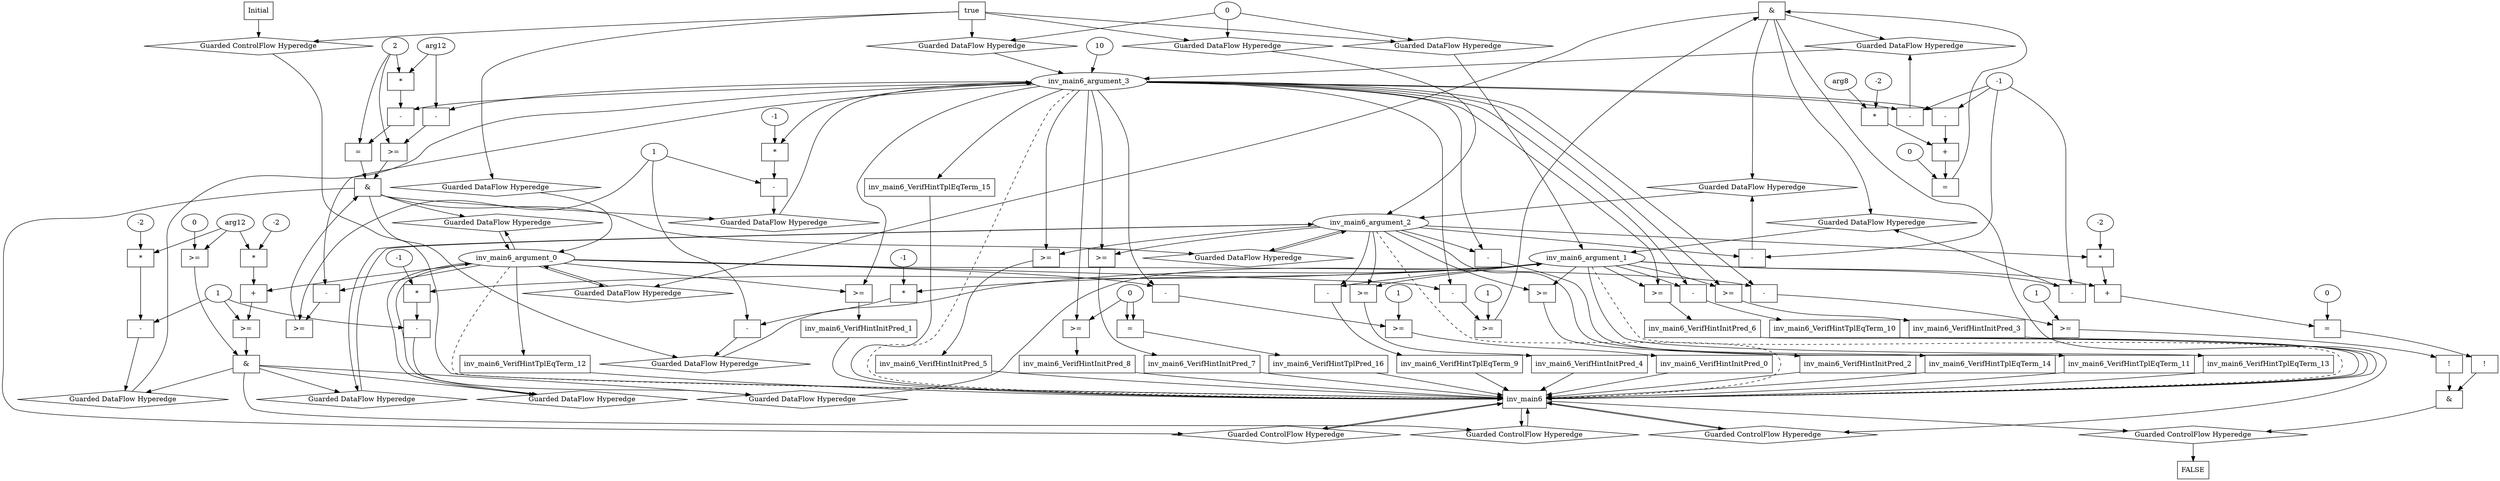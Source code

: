 digraph dag {
inv_main6 [label="inv_main6" shape="rect"];
FALSE [label="FALSE" shape="rect"];
Initial [label="Initial" shape="rect"];
ControlFowHyperEdge_0 [label="Guarded ControlFlow Hyperedge" shape="diamond"];
Initial -> ControlFowHyperEdge_0[label=""]
ControlFowHyperEdge_0 -> inv_main6[label=""]
ControlFowHyperEdge_1 [label="Guarded ControlFlow Hyperedge" shape="diamond"];
inv_main6 -> ControlFowHyperEdge_1[label=""]
ControlFowHyperEdge_1 -> inv_main6[label=""]
ControlFowHyperEdge_2 [label="Guarded ControlFlow Hyperedge" shape="diamond"];
inv_main6 -> ControlFowHyperEdge_2[label=""]
ControlFowHyperEdge_2 -> inv_main6[label=""]
ControlFowHyperEdge_3 [label="Guarded ControlFlow Hyperedge" shape="diamond"];
inv_main6 -> ControlFowHyperEdge_3[label=""]
ControlFowHyperEdge_3 -> inv_main6[label=""]
ControlFowHyperEdge_4 [label="Guarded ControlFlow Hyperedge" shape="diamond"];
inv_main6 -> ControlFowHyperEdge_4[label=""]
ControlFowHyperEdge_4 -> FALSE[label=""]
inv_main6_argument_0 [label="inv_main6_argument_0" shape="oval"];
inv_main6_argument_0 -> inv_main6[label="" style="dashed"]
inv_main6_argument_1 [label="inv_main6_argument_1" shape="oval"];
inv_main6_argument_1 -> inv_main6[label="" style="dashed"]
inv_main6_argument_2 [label="inv_main6_argument_2" shape="oval"];
inv_main6_argument_2 -> inv_main6[label="" style="dashed"]
inv_main6_argument_3 [label="inv_main6_argument_3" shape="oval"];
inv_main6_argument_3 -> inv_main6[label="" style="dashed"]

true_0 [label="true" shape="rect"];
true_0->ControlFowHyperEdge_0 [label=""];
xxxinv_main6___Initial_0xxxdataFlow_0_node_0 [label="0"];

xxxinv_main6___Initial_0xxxdataFlow_0_node_0->DataFowHyperEdge_0_inv_main6_argument_1 [label=""];

xxxinv_main6___Initial_0xxxdataFlow_0_node_0->DataFowHyperEdge_0_inv_main6_argument_2 [label=""];

xxxinv_main6___Initial_0xxxdataFlow_0_node_0->DataFowHyperEdge_0_inv_main6_argument_3 [label=""];
xxxinv_main6___inv_main6_1xxx_and [label="&" shape="rect"];
xxxinv_main6___inv_main6_1xxxguard_0_node_0 [label="=" shape="rect"];
xxxinv_main6___inv_main6_1xxxguard_0_node_1 [label="+" shape="rect"];
xxxinv_main6___inv_main6_1xxxguard_0_node_2 [label="-" shape="rect"];
xxxinv_main6___inv_main6_1xxxguard_0_node_5 [label="*" shape="rect"];
xxxinv_main6___inv_main6_1xxxguard_0_node_6 [label="-2"];
xxxinv_main6___inv_main6_1xxxguard_0_node_7 [label="arg8"];
xxxinv_main6___inv_main6_1xxxguard_0_node_8 [label="0"];
xxxinv_main6___inv_main6_1xxxguard_0_node_1->xxxinv_main6___inv_main6_1xxxguard_0_node_0
xxxinv_main6___inv_main6_1xxxguard_0_node_8->xxxinv_main6___inv_main6_1xxxguard_0_node_0
xxxinv_main6___inv_main6_1xxxguard_0_node_2->xxxinv_main6___inv_main6_1xxxguard_0_node_1
xxxinv_main6___inv_main6_1xxxguard_0_node_5->xxxinv_main6___inv_main6_1xxxguard_0_node_1
inv_main6_argument_3->xxxinv_main6___inv_main6_1xxxguard_0_node_2
xxxinv_main6___inv_main6_1xxxdataFlow_0_node_2->xxxinv_main6___inv_main6_1xxxguard_0_node_2
xxxinv_main6___inv_main6_1xxxguard_0_node_7->xxxinv_main6___inv_main6_1xxxguard_0_node_5
xxxinv_main6___inv_main6_1xxxguard_0_node_6->xxxinv_main6___inv_main6_1xxxguard_0_node_5

xxxinv_main6___inv_main6_1xxxguard_0_node_0->xxxinv_main6___inv_main6_1xxx_and [label=""];
xxxinv_main6___inv_main6_1xxxguard1_node_0 [label=">=" shape="rect"];
xxxinv_main6___inv_main6_1xxxguard1_node_1 [label="-" shape="rect"];
xxxinv_main6___inv_main6_1xxxguard1_node_4 [label="1"];
xxxinv_main6___inv_main6_1xxxguard1_node_1->xxxinv_main6___inv_main6_1xxxguard1_node_0
xxxinv_main6___inv_main6_1xxxguard1_node_4->xxxinv_main6___inv_main6_1xxxguard1_node_0
inv_main6_argument_0->xxxinv_main6___inv_main6_1xxxguard1_node_1
inv_main6_argument_3->xxxinv_main6___inv_main6_1xxxguard1_node_1

xxxinv_main6___inv_main6_1xxxguard1_node_0->xxxinv_main6___inv_main6_1xxx_and [label=""];
xxxinv_main6___inv_main6_1xxx_and->ControlFowHyperEdge_1 [label=""];
xxxinv_main6___inv_main6_1xxxdataFlow_0_node_0 [label="-" shape="rect"];
xxxinv_main6___inv_main6_1xxxdataFlow_0_node_2 [label="-1"];
inv_main6_argument_1->xxxinv_main6___inv_main6_1xxxdataFlow_0_node_0
xxxinv_main6___inv_main6_1xxxdataFlow_0_node_2->xxxinv_main6___inv_main6_1xxxdataFlow_0_node_0

xxxinv_main6___inv_main6_1xxxdataFlow_0_node_0->DataFowHyperEdge_1_inv_main6_argument_1 [label=""];
xxxinv_main6___inv_main6_1xxxdataFlow1_node_0 [label="-" shape="rect"];
inv_main6_argument_2->xxxinv_main6___inv_main6_1xxxdataFlow1_node_0
xxxinv_main6___inv_main6_1xxxdataFlow_0_node_2->xxxinv_main6___inv_main6_1xxxdataFlow1_node_0

xxxinv_main6___inv_main6_1xxxdataFlow1_node_0->DataFowHyperEdge_1_inv_main6_argument_2 [label=""];
xxxinv_main6___inv_main6_1xxxdataFlow2_node_0 [label="-" shape="rect"];
inv_main6_argument_3->xxxinv_main6___inv_main6_1xxxdataFlow2_node_0
xxxinv_main6___inv_main6_1xxxdataFlow_0_node_2->xxxinv_main6___inv_main6_1xxxdataFlow2_node_0

xxxinv_main6___inv_main6_1xxxdataFlow2_node_0->DataFowHyperEdge_1_inv_main6_argument_3 [label=""];
xxxinv_main6___inv_main6_2xxx_and [label="&" shape="rect"];
xxxinv_main6___inv_main6_2xxxguard_0_node_0 [label=">=" shape="rect"];
xxxinv_main6___inv_main6_2xxxguard_0_node_1 [label="+" shape="rect"];
xxxinv_main6___inv_main6_2xxxguard_0_node_3 [label="*" shape="rect"];
xxxinv_main6___inv_main6_2xxxguard_0_node_4 [label="-2"];
xxxinv_main6___inv_main6_2xxxguard_0_node_1->xxxinv_main6___inv_main6_2xxxguard_0_node_0
xxxinv_main6___inv_main6_2xxxdataFlow_0_node_1->xxxinv_main6___inv_main6_2xxxguard_0_node_0
inv_main6_argument_0->xxxinv_main6___inv_main6_2xxxguard_0_node_1
xxxinv_main6___inv_main6_2xxxguard_0_node_3->xxxinv_main6___inv_main6_2xxxguard_0_node_1
xxxinv_main6___inv_main6_2xxxdataFlow1_node_4->xxxinv_main6___inv_main6_2xxxguard_0_node_3
xxxinv_main6___inv_main6_2xxxguard_0_node_4->xxxinv_main6___inv_main6_2xxxguard_0_node_3

xxxinv_main6___inv_main6_2xxxguard_0_node_0->xxxinv_main6___inv_main6_2xxx_and [label=""];
xxxinv_main6___inv_main6_2xxxguard1_node_0 [label=">=" shape="rect"];
xxxinv_main6___inv_main6_2xxxguard1_node_2 [label="0"];
xxxinv_main6___inv_main6_2xxxdataFlow1_node_4->xxxinv_main6___inv_main6_2xxxguard1_node_0
xxxinv_main6___inv_main6_2xxxguard1_node_2->xxxinv_main6___inv_main6_2xxxguard1_node_0

xxxinv_main6___inv_main6_2xxxguard1_node_0->xxxinv_main6___inv_main6_2xxx_and [label=""];
xxxinv_main6___inv_main6_2xxx_and->ControlFowHyperEdge_2 [label=""];
xxxinv_main6___inv_main6_2xxxdataFlow_0_node_0 [label="-" shape="rect"];
xxxinv_main6___inv_main6_2xxxdataFlow_0_node_1 [label="1"];
xxxinv_main6___inv_main6_2xxxdataFlow_0_node_2 [label="*" shape="rect"];
xxxinv_main6___inv_main6_2xxxdataFlow_0_node_3 [label="-1"];
xxxinv_main6___inv_main6_2xxxdataFlow_0_node_1->xxxinv_main6___inv_main6_2xxxdataFlow_0_node_0
xxxinv_main6___inv_main6_2xxxdataFlow_0_node_2->xxxinv_main6___inv_main6_2xxxdataFlow_0_node_0
inv_main6_argument_1->xxxinv_main6___inv_main6_2xxxdataFlow_0_node_2
xxxinv_main6___inv_main6_2xxxdataFlow_0_node_3->xxxinv_main6___inv_main6_2xxxdataFlow_0_node_2

xxxinv_main6___inv_main6_2xxxdataFlow_0_node_0->DataFowHyperEdge_2_inv_main6_argument_1 [label=""];
xxxinv_main6___inv_main6_2xxxdataFlow1_node_0 [label="-" shape="rect"];
xxxinv_main6___inv_main6_2xxxdataFlow1_node_2 [label="*" shape="rect"];
xxxinv_main6___inv_main6_2xxxdataFlow1_node_3 [label="-2"];
xxxinv_main6___inv_main6_2xxxdataFlow1_node_4 [label="arg12"];
xxxinv_main6___inv_main6_2xxxdataFlow_0_node_1->xxxinv_main6___inv_main6_2xxxdataFlow1_node_0
xxxinv_main6___inv_main6_2xxxdataFlow1_node_2->xxxinv_main6___inv_main6_2xxxdataFlow1_node_0
xxxinv_main6___inv_main6_2xxxdataFlow1_node_4->xxxinv_main6___inv_main6_2xxxdataFlow1_node_2
xxxinv_main6___inv_main6_2xxxdataFlow1_node_3->xxxinv_main6___inv_main6_2xxxdataFlow1_node_2

xxxinv_main6___inv_main6_2xxxdataFlow1_node_0->DataFowHyperEdge_2_inv_main6_argument_3 [label=""];
xxxinv_main6___inv_main6_3xxx_and [label="&" shape="rect"];
xxxinv_main6___inv_main6_3xxxguard_0_node_0 [label="=" shape="rect"];
xxxinv_main6___inv_main6_3xxxguard_0_node_1 [label="-" shape="rect"];
xxxinv_main6___inv_main6_3xxxguard_0_node_2 [label="*" shape="rect"];
xxxinv_main6___inv_main6_3xxxguard_0_node_3 [label="2"];
xxxinv_main6___inv_main6_3xxxguard_0_node_4 [label="arg12"];
xxxinv_main6___inv_main6_3xxxguard_0_node_3 [label="2"];
xxxinv_main6___inv_main6_3xxxguard_0_node_1->xxxinv_main6___inv_main6_3xxxguard_0_node_0
xxxinv_main6___inv_main6_3xxxguard_0_node_3->xxxinv_main6___inv_main6_3xxxguard_0_node_0
xxxinv_main6___inv_main6_3xxxguard_0_node_2->xxxinv_main6___inv_main6_3xxxguard_0_node_1
inv_main6_argument_3->xxxinv_main6___inv_main6_3xxxguard_0_node_1
xxxinv_main6___inv_main6_3xxxguard_0_node_3->xxxinv_main6___inv_main6_3xxxguard_0_node_2
xxxinv_main6___inv_main6_3xxxguard_0_node_4->xxxinv_main6___inv_main6_3xxxguard_0_node_2

xxxinv_main6___inv_main6_3xxxguard_0_node_0->xxxinv_main6___inv_main6_3xxx_and [label=""];
xxxinv_main6___inv_main6_3xxxguard1_node_0 [label=">=" shape="rect"];
xxxinv_main6___inv_main6_3xxxguard1_node_1 [label="-" shape="rect"];
xxxinv_main6___inv_main6_3xxxguard1_node_1->xxxinv_main6___inv_main6_3xxxguard1_node_0
xxxinv_main6___inv_main6_3xxxdataFlow_0_node_1->xxxinv_main6___inv_main6_3xxxguard1_node_0
inv_main6_argument_0->xxxinv_main6___inv_main6_3xxxguard1_node_1
inv_main6_argument_3->xxxinv_main6___inv_main6_3xxxguard1_node_1

xxxinv_main6___inv_main6_3xxxguard1_node_0->xxxinv_main6___inv_main6_3xxx_and [label=""];
xxxinv_main6___inv_main6_3xxxguard2_node_0 [label=">=" shape="rect"];
xxxinv_main6___inv_main6_3xxxguard2_node_1 [label="-" shape="rect"];
xxxinv_main6___inv_main6_3xxxguard2_node_1->xxxinv_main6___inv_main6_3xxxguard2_node_0
xxxinv_main6___inv_main6_3xxxguard_0_node_3->xxxinv_main6___inv_main6_3xxxguard2_node_0
xxxinv_main6___inv_main6_3xxxguard_0_node_4->xxxinv_main6___inv_main6_3xxxguard2_node_1
inv_main6_argument_3->xxxinv_main6___inv_main6_3xxxguard2_node_1

xxxinv_main6___inv_main6_3xxxguard2_node_0->xxxinv_main6___inv_main6_3xxx_and [label=""];
xxxinv_main6___inv_main6_3xxx_and->ControlFowHyperEdge_3 [label=""];
xxxinv_main6___inv_main6_3xxxdataFlow_0_node_0 [label="-" shape="rect"];
xxxinv_main6___inv_main6_3xxxdataFlow_0_node_1 [label="1"];
xxxinv_main6___inv_main6_3xxxdataFlow_0_node_2 [label="*" shape="rect"];
xxxinv_main6___inv_main6_3xxxdataFlow_0_node_3 [label="-1"];
xxxinv_main6___inv_main6_3xxxdataFlow_0_node_1->xxxinv_main6___inv_main6_3xxxdataFlow_0_node_0
xxxinv_main6___inv_main6_3xxxdataFlow_0_node_2->xxxinv_main6___inv_main6_3xxxdataFlow_0_node_0
inv_main6_argument_1->xxxinv_main6___inv_main6_3xxxdataFlow_0_node_2
xxxinv_main6___inv_main6_3xxxdataFlow_0_node_3->xxxinv_main6___inv_main6_3xxxdataFlow_0_node_2

xxxinv_main6___inv_main6_3xxxdataFlow_0_node_0->DataFowHyperEdge_3_inv_main6_argument_1 [label=""];
xxxinv_main6___inv_main6_3xxxdataFlow1_node_0 [label="-" shape="rect"];
xxxinv_main6___inv_main6_3xxxdataFlow1_node_2 [label="*" shape="rect"];
xxxinv_main6___inv_main6_3xxxdataFlow1_node_3 [label="-1"];
xxxinv_main6___inv_main6_3xxxdataFlow_0_node_1->xxxinv_main6___inv_main6_3xxxdataFlow1_node_0
xxxinv_main6___inv_main6_3xxxdataFlow1_node_2->xxxinv_main6___inv_main6_3xxxdataFlow1_node_0
inv_main6_argument_3->xxxinv_main6___inv_main6_3xxxdataFlow1_node_2
xxxinv_main6___inv_main6_3xxxdataFlow1_node_3->xxxinv_main6___inv_main6_3xxxdataFlow1_node_2

xxxinv_main6___inv_main6_3xxxdataFlow1_node_0->DataFowHyperEdge_3_inv_main6_argument_3 [label=""];
xxxFALSE___inv_main6_4xxx_and [label="&" shape="rect"];
xxxFALSE___inv_main6_4xxxguard_0_node_0 [label="!" shape="rect"];
xxxFALSE___inv_main6_4xxxguard_0_node_1 [label="=" shape="rect"];
xxxFALSE___inv_main6_4xxxguard_0_node_2 [label="+" shape="rect"];
xxxFALSE___inv_main6_4xxxguard_0_node_4 [label="*" shape="rect"];
xxxFALSE___inv_main6_4xxxguard_0_node_5 [label="-2"];
xxxFALSE___inv_main6_4xxxguard_0_node_7 [label="0"];
xxxFALSE___inv_main6_4xxxguard_0_node_1->xxxFALSE___inv_main6_4xxxguard_0_node_0
xxxFALSE___inv_main6_4xxxguard_0_node_2->xxxFALSE___inv_main6_4xxxguard_0_node_1
xxxFALSE___inv_main6_4xxxguard_0_node_7->xxxFALSE___inv_main6_4xxxguard_0_node_1
inv_main6_argument_1->xxxFALSE___inv_main6_4xxxguard_0_node_2
xxxFALSE___inv_main6_4xxxguard_0_node_4->xxxFALSE___inv_main6_4xxxguard_0_node_2
inv_main6_argument_2->xxxFALSE___inv_main6_4xxxguard_0_node_4
xxxFALSE___inv_main6_4xxxguard_0_node_5->xxxFALSE___inv_main6_4xxxguard_0_node_4

xxxFALSE___inv_main6_4xxxguard_0_node_0->xxxFALSE___inv_main6_4xxx_and [label=""];
xxxFALSE___inv_main6_4xxxguard1_node_0 [label="!" shape="rect"];
xxxFALSE___inv_main6_4xxxguard1_node_1 [label=">=" shape="rect"];
xxxFALSE___inv_main6_4xxxguard1_node_2 [label="-" shape="rect"];
xxxFALSE___inv_main6_4xxxguard1_node_5 [label="1"];
xxxFALSE___inv_main6_4xxxguard1_node_1->xxxFALSE___inv_main6_4xxxguard1_node_0
xxxFALSE___inv_main6_4xxxguard1_node_2->xxxFALSE___inv_main6_4xxxguard1_node_1
xxxFALSE___inv_main6_4xxxguard1_node_5->xxxFALSE___inv_main6_4xxxguard1_node_1
inv_main6_argument_0->xxxFALSE___inv_main6_4xxxguard1_node_2
inv_main6_argument_3->xxxFALSE___inv_main6_4xxxguard1_node_2

xxxFALSE___inv_main6_4xxxguard1_node_0->xxxFALSE___inv_main6_4xxx_and [label=""];
xxxFALSE___inv_main6_4xxx_and->ControlFowHyperEdge_4 [label=""];
DataFowHyperEdge_0_inv_main6_argument_0 [label="Guarded DataFlow Hyperedge" shape="diamond"];
DataFowHyperEdge_0_inv_main6_argument_0 -> inv_main6_argument_0[label=""]
true_0->DataFowHyperEdge_0_inv_main6_argument_0 [label=""];
DataFowHyperEdge_0_inv_main6_argument_1 [label="Guarded DataFlow Hyperedge" shape="diamond"];
DataFowHyperEdge_0_inv_main6_argument_1 -> inv_main6_argument_1[label=""]
true_0->DataFowHyperEdge_0_inv_main6_argument_1 [label=""];
DataFowHyperEdge_0_inv_main6_argument_2 [label="Guarded DataFlow Hyperedge" shape="diamond"];
DataFowHyperEdge_0_inv_main6_argument_2 -> inv_main6_argument_2[label=""]
true_0->DataFowHyperEdge_0_inv_main6_argument_2 [label=""];
DataFowHyperEdge_0_inv_main6_argument_3 [label="Guarded DataFlow Hyperedge" shape="diamond"];
DataFowHyperEdge_0_inv_main6_argument_3 -> inv_main6_argument_3[label=""]
true_0->DataFowHyperEdge_0_inv_main6_argument_3 [label=""];
DataFowHyperEdge_1_inv_main6_argument_0 [label="Guarded DataFlow Hyperedge" shape="diamond"];
DataFowHyperEdge_1_inv_main6_argument_0 -> inv_main6_argument_0[label=""]
xxxinv_main6___inv_main6_1xxx_and -> DataFowHyperEdge_1_inv_main6_argument_0[label=""]
DataFowHyperEdge_1_inv_main6_argument_1 [label="Guarded DataFlow Hyperedge" shape="diamond"];
DataFowHyperEdge_1_inv_main6_argument_1 -> inv_main6_argument_1[label=""]
xxxinv_main6___inv_main6_1xxx_and -> DataFowHyperEdge_1_inv_main6_argument_1[label=""]
DataFowHyperEdge_1_inv_main6_argument_2 [label="Guarded DataFlow Hyperedge" shape="diamond"];
DataFowHyperEdge_1_inv_main6_argument_2 -> inv_main6_argument_2[label=""]
xxxinv_main6___inv_main6_1xxx_and -> DataFowHyperEdge_1_inv_main6_argument_2[label=""]
DataFowHyperEdge_1_inv_main6_argument_3 [label="Guarded DataFlow Hyperedge" shape="diamond"];
DataFowHyperEdge_1_inv_main6_argument_3 -> inv_main6_argument_3[label=""]
xxxinv_main6___inv_main6_1xxx_and -> DataFowHyperEdge_1_inv_main6_argument_3[label=""]
DataFowHyperEdge_2_inv_main6_argument_0 [label="Guarded DataFlow Hyperedge" shape="diamond"];
DataFowHyperEdge_2_inv_main6_argument_0 -> inv_main6_argument_0[label=""]
xxxinv_main6___inv_main6_2xxx_and -> DataFowHyperEdge_2_inv_main6_argument_0[label=""]
DataFowHyperEdge_2_inv_main6_argument_1 [label="Guarded DataFlow Hyperedge" shape="diamond"];
DataFowHyperEdge_2_inv_main6_argument_1 -> inv_main6_argument_1[label=""]
xxxinv_main6___inv_main6_2xxx_and -> DataFowHyperEdge_2_inv_main6_argument_1[label=""]
DataFowHyperEdge_2_inv_main6_argument_2 [label="Guarded DataFlow Hyperedge" shape="diamond"];
DataFowHyperEdge_2_inv_main6_argument_2 -> inv_main6_argument_2[label=""]
xxxinv_main6___inv_main6_2xxx_and -> DataFowHyperEdge_2_inv_main6_argument_2[label=""]
DataFowHyperEdge_2_inv_main6_argument_3 [label="Guarded DataFlow Hyperedge" shape="diamond"];
DataFowHyperEdge_2_inv_main6_argument_3 -> inv_main6_argument_3[label=""]
xxxinv_main6___inv_main6_2xxx_and -> DataFowHyperEdge_2_inv_main6_argument_3[label=""]
DataFowHyperEdge_3_inv_main6_argument_0 [label="Guarded DataFlow Hyperedge" shape="diamond"];
DataFowHyperEdge_3_inv_main6_argument_0 -> inv_main6_argument_0[label=""]
xxxinv_main6___inv_main6_3xxx_and -> DataFowHyperEdge_3_inv_main6_argument_0[label=""]
DataFowHyperEdge_3_inv_main6_argument_1 [label="Guarded DataFlow Hyperedge" shape="diamond"];
DataFowHyperEdge_3_inv_main6_argument_1 -> inv_main6_argument_1[label=""]
xxxinv_main6___inv_main6_3xxx_and -> DataFowHyperEdge_3_inv_main6_argument_1[label=""]
DataFowHyperEdge_3_inv_main6_argument_2 [label="Guarded DataFlow Hyperedge" shape="diamond"];
DataFowHyperEdge_3_inv_main6_argument_2 -> inv_main6_argument_2[label=""]
xxxinv_main6___inv_main6_3xxx_and -> DataFowHyperEdge_3_inv_main6_argument_2[label=""]
DataFowHyperEdge_3_inv_main6_argument_3 [label="Guarded DataFlow Hyperedge" shape="diamond"];
DataFowHyperEdge_3_inv_main6_argument_3 -> inv_main6_argument_3[label=""]
xxxinv_main6___inv_main6_3xxx_and -> DataFowHyperEdge_3_inv_main6_argument_3[label=""]
"xxxFALSE___inv_main6_4xxxinv_main6_argument_3_constant_10" [label="10"];
"xxxFALSE___inv_main6_4xxxinv_main6_argument_3_constant_10"->inv_main6_argument_3 [label=""];
inv_main6_argument_0 -> DataFowHyperEdge_1_inv_main6_argument_0[label=""]
inv_main6_argument_0 -> DataFowHyperEdge_2_inv_main6_argument_0[label=""]
inv_main6_argument_2 -> DataFowHyperEdge_2_inv_main6_argument_2[label=""]
inv_main6_argument_0 -> DataFowHyperEdge_3_inv_main6_argument_0[label=""]
inv_main6_argument_2 -> DataFowHyperEdge_3_inv_main6_argument_2[label=""]




inv_main6_VerifHintInitPred_0 [label="inv_main6_VerifHintInitPred_0" shape="rect"];
inv_main6predicate_0_node_0 -> inv_main6_VerifHintInitPred_0[label="" ];
inv_main6_VerifHintInitPred_0 -> inv_main6[label="" ];
inv_main6predicate_0_node_0 [label=">=" shape="rect"];
inv_main6predicate_0_node_1 [label="-" shape="rect"];
inv_main6_argument_0 [label="inv_main6_argument_0"];
inv_main6_argument_3 [label="inv_main6_argument_3"];
inv_main6predicate_0_node_4 [label="1"];
inv_main6predicate_0_node_1->inv_main6predicate_0_node_0
inv_main6predicate_0_node_4->inv_main6predicate_0_node_0
inv_main6_argument_3->inv_main6predicate_0_node_1
inv_main6_argument_0->inv_main6predicate_0_node_1

inv_main6_VerifHintInitPred_1 [label="inv_main6_VerifHintInitPred_1" shape="rect"];
inv_main6predicate_1_node_0 -> inv_main6_VerifHintInitPred_1[label="" ];
inv_main6_VerifHintInitPred_1 -> inv_main6[label="" ];
inv_main6predicate_1_node_0 [label=">=" shape="rect"];
inv_main6_argument_0 [label="inv_main6_argument_0"];
inv_main6_argument_3 [label="inv_main6_argument_3"];
inv_main6_argument_3->inv_main6predicate_1_node_0
inv_main6_argument_0->inv_main6predicate_1_node_0

inv_main6_VerifHintInitPred_2 [label="inv_main6_VerifHintInitPred_2" shape="rect"];
inv_main6predicate_2_node_0 -> inv_main6_VerifHintInitPred_2[label="" ];
inv_main6_VerifHintInitPred_2 -> inv_main6[label="" ];
inv_main6predicate_2_node_0 [label=">=" shape="rect"];
inv_main6_argument_1 [label="inv_main6_argument_1"];
inv_main6_argument_2 [label="inv_main6_argument_2"];
inv_main6_argument_2->inv_main6predicate_2_node_0
inv_main6_argument_1->inv_main6predicate_2_node_0

inv_main6_VerifHintInitPred_3 [label="inv_main6_VerifHintInitPred_3" shape="rect"];
inv_main6predicate_3_node_0 -> inv_main6_VerifHintInitPred_3[label="" ];
inv_main6_VerifHintInitPred_3 -> inv_main6[label="" ];
inv_main6predicate_3_node_0 [label=">=" shape="rect"];
inv_main6_argument_1 [label="inv_main6_argument_1"];
inv_main6_argument_3 [label="inv_main6_argument_3"];
inv_main6_argument_3->inv_main6predicate_3_node_0
inv_main6_argument_1->inv_main6predicate_3_node_0

inv_main6_VerifHintInitPred_4 [label="inv_main6_VerifHintInitPred_4" shape="rect"];
inv_main6predicate_4_node_0 -> inv_main6_VerifHintInitPred_4[label="" ];
inv_main6_VerifHintInitPred_4 -> inv_main6[label="" ];
inv_main6predicate_4_node_0 [label=">=" shape="rect"];
inv_main6_argument_2 [label="inv_main6_argument_2"];
inv_main6_argument_1 [label="inv_main6_argument_1"];
inv_main6_argument_1->inv_main6predicate_4_node_0
inv_main6_argument_2->inv_main6predicate_4_node_0

inv_main6_VerifHintInitPred_5 [label="inv_main6_VerifHintInitPred_5" shape="rect"];
inv_main6predicate_5_node_0 -> inv_main6_VerifHintInitPred_5[label="" ];
inv_main6_VerifHintInitPred_5 -> inv_main6[label="" ];
inv_main6predicate_5_node_0 [label=">=" shape="rect"];
inv_main6_argument_2 [label="inv_main6_argument_2"];
inv_main6_argument_3 [label="inv_main6_argument_3"];
inv_main6_argument_3->inv_main6predicate_5_node_0
inv_main6_argument_2->inv_main6predicate_5_node_0

inv_main6_VerifHintInitPred_6 [label="inv_main6_VerifHintInitPred_6" shape="rect"];
inv_main6predicate_6_node_0 -> inv_main6_VerifHintInitPred_6[label="" ];
inv_main6_VerifHintInitPred_6 -> inv_main6[label="" ];
inv_main6predicate_6_node_0 [label=">=" shape="rect"];
inv_main6_argument_3 [label="inv_main6_argument_3"];
inv_main6_argument_1 [label="inv_main6_argument_1"];
inv_main6_argument_1->inv_main6predicate_6_node_0
inv_main6_argument_3->inv_main6predicate_6_node_0

inv_main6_VerifHintInitPred_7 [label="inv_main6_VerifHintInitPred_7" shape="rect"];
inv_main6predicate_7_node_0 -> inv_main6_VerifHintInitPred_7[label="" ];
inv_main6_VerifHintInitPred_7 -> inv_main6[label="" ];
inv_main6predicate_7_node_0 [label=">=" shape="rect"];
inv_main6_argument_3 [label="inv_main6_argument_3"];
inv_main6_argument_2 [label="inv_main6_argument_2"];
inv_main6_argument_2->inv_main6predicate_7_node_0
inv_main6_argument_3->inv_main6predicate_7_node_0

inv_main6_VerifHintInitPred_8 [label="inv_main6_VerifHintInitPred_8" shape="rect"];
inv_main6predicate_8_node_0 -> inv_main6_VerifHintInitPred_8[label="" ];
inv_main6_VerifHintInitPred_8 -> inv_main6[label="" ];
inv_main6predicate_8_node_0 [label=">=" shape="rect"];
inv_main6_argument_3 [label="inv_main6_argument_3"];
inv_main6predicate_8_node_2 [label="0"];
inv_main6predicate_8_node_2->inv_main6predicate_8_node_0
inv_main6_argument_3->inv_main6predicate_8_node_0

inv_main6_VerifHintTplEqTerm_9 [label="inv_main6_VerifHintTplEqTerm_9" shape="rect"];
inv_main6predicate_9_node_0 -> inv_main6_VerifHintTplEqTerm_9[label="" ];
inv_main6_VerifHintTplEqTerm_9 -> inv_main6[label="" ];
inv_main6predicate_9_node_0 [label="-" shape="rect"];
inv_main6_argument_2 [label="inv_main6_argument_2"];
inv_main6_argument_1 [label="inv_main6_argument_1"];
inv_main6_argument_1->inv_main6predicate_9_node_0
inv_main6_argument_2->inv_main6predicate_9_node_0

inv_main6_VerifHintTplEqTerm_10 [label="inv_main6_VerifHintTplEqTerm_10" shape="rect"];
inv_main6predicate_10_node_0 -> inv_main6_VerifHintTplEqTerm_10[label="" ];
inv_main6_VerifHintTplEqTerm_10 -> inv_main6[label="" ];
inv_main6predicate_10_node_0 [label="-" shape="rect"];
inv_main6_argument_3 [label="inv_main6_argument_3"];
inv_main6_argument_1 [label="inv_main6_argument_1"];
inv_main6_argument_1->inv_main6predicate_10_node_0
inv_main6_argument_3->inv_main6predicate_10_node_0

inv_main6_VerifHintTplEqTerm_11 [label="inv_main6_VerifHintTplEqTerm_11" shape="rect"];
inv_main6predicate_11_node_0 -> inv_main6_VerifHintTplEqTerm_11[label="" ];
inv_main6_VerifHintTplEqTerm_11 -> inv_main6[label="" ];
inv_main6predicate_11_node_0 [label="-" shape="rect"];
inv_main6_argument_3 [label="inv_main6_argument_3"];
inv_main6_argument_2 [label="inv_main6_argument_2"];
inv_main6_argument_2->inv_main6predicate_11_node_0
inv_main6_argument_3->inv_main6predicate_11_node_0

inv_main6_VerifHintTplEqTerm_12 [label="inv_main6_VerifHintTplEqTerm_12" shape="rect"];
inv_main6_argument_0 -> inv_main6_VerifHintTplEqTerm_12[label="" ];
inv_main6_VerifHintTplEqTerm_12 -> inv_main6[label="" ];
inv_main6_argument_0 [label="inv_main6_argument_0"];

inv_main6_VerifHintTplEqTerm_13 [label="inv_main6_VerifHintTplEqTerm_13" shape="rect"];
inv_main6_argument_1 -> inv_main6_VerifHintTplEqTerm_13[label="" ];
inv_main6_VerifHintTplEqTerm_13 -> inv_main6[label="" ];
inv_main6_argument_1 [label="inv_main6_argument_1"];

inv_main6_VerifHintTplEqTerm_14 [label="inv_main6_VerifHintTplEqTerm_14" shape="rect"];
inv_main6_argument_2 -> inv_main6_VerifHintTplEqTerm_14[label="" ];
inv_main6_VerifHintTplEqTerm_14 -> inv_main6[label="" ];
inv_main6_argument_2 [label="inv_main6_argument_2"];

inv_main6_VerifHintTplEqTerm_15 [label="inv_main6_VerifHintTplEqTerm_15" shape="rect"];
inv_main6_argument_3 -> inv_main6_VerifHintTplEqTerm_15[label="" ];
inv_main6_VerifHintTplEqTerm_15 -> inv_main6[label="" ];
inv_main6_argument_3 [label="inv_main6_argument_3"];

inv_main6_VerifHintTplPred_16 [label="inv_main6_VerifHintTplPred_16" shape="rect"];
inv_main6predicate_16_node_0 -> inv_main6_VerifHintTplPred_16[label="" ];
inv_main6_VerifHintTplPred_16 -> inv_main6[label="" ];
inv_main6predicate_16_node_0 [label="=" shape="rect"];
inv_main6predicate_8_node_2->inv_main6predicate_16_node_0
inv_main6predicate_8_node_2->inv_main6predicate_16_node_0

}
